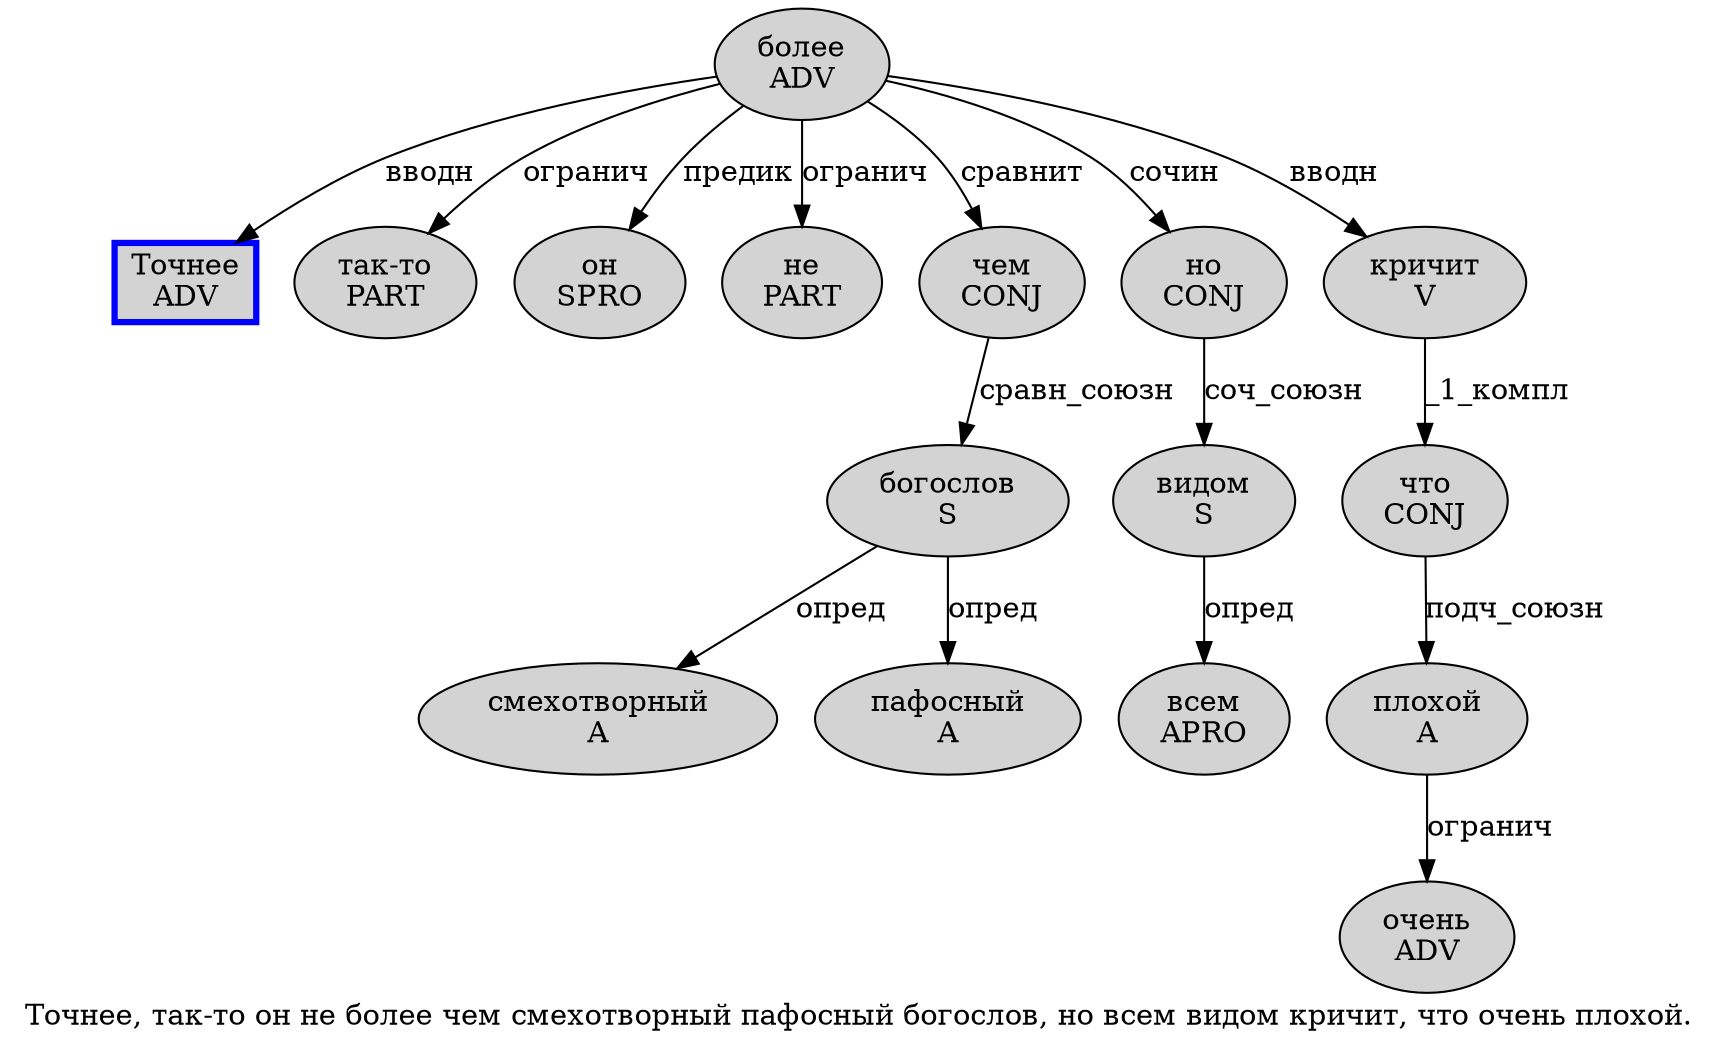 digraph SENTENCE_2749 {
	graph [label="Точнее, так-то он не более чем смехотворный пафосный богослов, но всем видом кричит, что очень плохой."]
	node [style=filled]
		0 [label="Точнее
ADV" color=blue fillcolor=lightgray penwidth=3 shape=box]
		2 [label="так-то
PART" color="" fillcolor=lightgray penwidth=1 shape=ellipse]
		3 [label="он
SPRO" color="" fillcolor=lightgray penwidth=1 shape=ellipse]
		4 [label="не
PART" color="" fillcolor=lightgray penwidth=1 shape=ellipse]
		5 [label="более
ADV" color="" fillcolor=lightgray penwidth=1 shape=ellipse]
		6 [label="чем
CONJ" color="" fillcolor=lightgray penwidth=1 shape=ellipse]
		7 [label="смехотворный
A" color="" fillcolor=lightgray penwidth=1 shape=ellipse]
		8 [label="пафосный
A" color="" fillcolor=lightgray penwidth=1 shape=ellipse]
		9 [label="богослов
S" color="" fillcolor=lightgray penwidth=1 shape=ellipse]
		11 [label="но
CONJ" color="" fillcolor=lightgray penwidth=1 shape=ellipse]
		12 [label="всем
APRO" color="" fillcolor=lightgray penwidth=1 shape=ellipse]
		13 [label="видом
S" color="" fillcolor=lightgray penwidth=1 shape=ellipse]
		14 [label="кричит
V" color="" fillcolor=lightgray penwidth=1 shape=ellipse]
		16 [label="что
CONJ" color="" fillcolor=lightgray penwidth=1 shape=ellipse]
		17 [label="очень
ADV" color="" fillcolor=lightgray penwidth=1 shape=ellipse]
		18 [label="плохой
A" color="" fillcolor=lightgray penwidth=1 shape=ellipse]
			6 -> 9 [label="сравн_союзн"]
			16 -> 18 [label="подч_союзн"]
			5 -> 0 [label="вводн"]
			5 -> 2 [label="огранич"]
			5 -> 3 [label="предик"]
			5 -> 4 [label="огранич"]
			5 -> 6 [label="сравнит"]
			5 -> 11 [label="сочин"]
			5 -> 14 [label="вводн"]
			11 -> 13 [label="соч_союзн"]
			13 -> 12 [label="опред"]
			9 -> 7 [label="опред"]
			9 -> 8 [label="опред"]
			14 -> 16 [label="_1_компл"]
			18 -> 17 [label="огранич"]
}